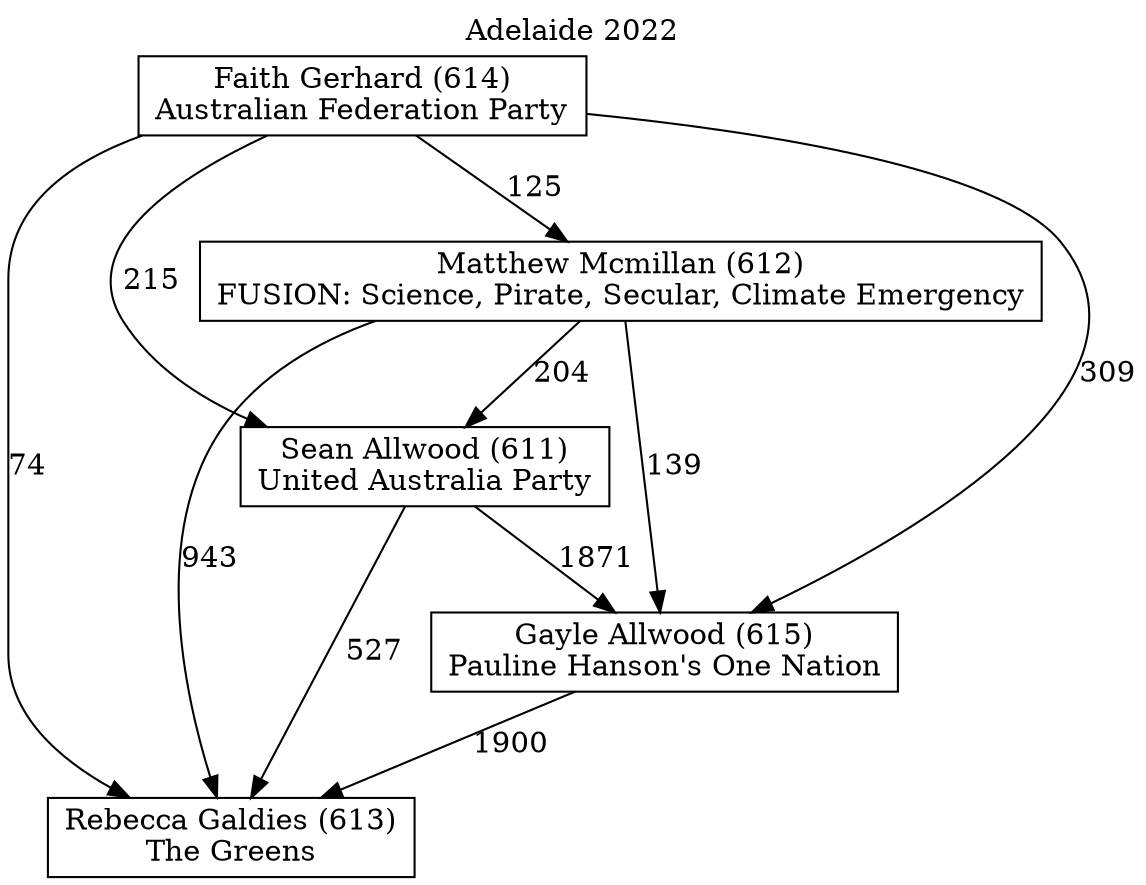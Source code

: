// House preference flow
digraph "Rebecca Galdies (613)_Adelaide_2022" {
	graph [label="Adelaide 2022" labelloc=t mclimit=10]
	node [shape=box]
	"Matthew Mcmillan (612)" [label="Matthew Mcmillan (612)
FUSION: Science, Pirate, Secular, Climate Emergency"]
	"Faith Gerhard (614)" [label="Faith Gerhard (614)
Australian Federation Party"]
	"Gayle Allwood (615)" [label="Gayle Allwood (615)
Pauline Hanson's One Nation"]
	"Sean Allwood (611)" [label="Sean Allwood (611)
United Australia Party"]
	"Rebecca Galdies (613)" [label="Rebecca Galdies (613)
The Greens"]
	"Matthew Mcmillan (612)" -> "Gayle Allwood (615)" [label=139]
	"Faith Gerhard (614)" -> "Matthew Mcmillan (612)" [label=125]
	"Gayle Allwood (615)" -> "Rebecca Galdies (613)" [label=1900]
	"Matthew Mcmillan (612)" -> "Sean Allwood (611)" [label=204]
	"Faith Gerhard (614)" -> "Rebecca Galdies (613)" [label=74]
	"Faith Gerhard (614)" -> "Sean Allwood (611)" [label=215]
	"Matthew Mcmillan (612)" -> "Rebecca Galdies (613)" [label=943]
	"Faith Gerhard (614)" -> "Gayle Allwood (615)" [label=309]
	"Sean Allwood (611)" -> "Rebecca Galdies (613)" [label=527]
	"Sean Allwood (611)" -> "Gayle Allwood (615)" [label=1871]
}
